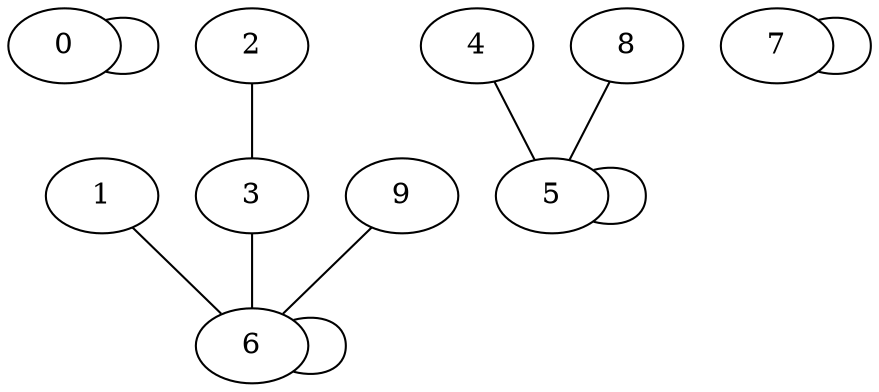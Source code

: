 graph {
	 0 -- 0;
	 1 -- 6;
	 2 -- 3;
	 3 -- 6;
	 4 -- 5;
	 5 -- 5;
	 6 -- 6;
	 7 -- 7;
	 8 -- 5;
	 9 -- 6;
}
